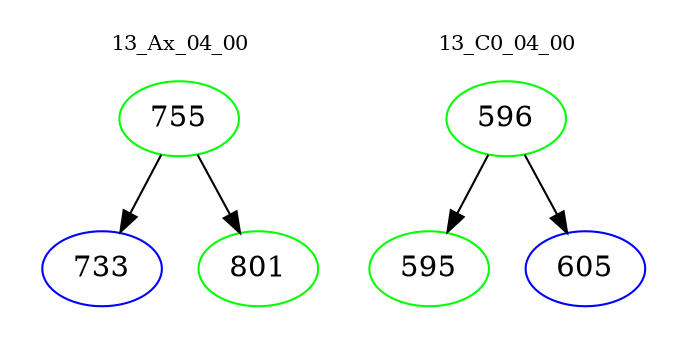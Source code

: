 digraph{
subgraph cluster_0 {
color = white
label = "13_Ax_04_00";
fontsize=10;
T0_755 [label="755", color="green"]
T0_755 -> T0_733 [color="black"]
T0_733 [label="733", color="blue"]
T0_755 -> T0_801 [color="black"]
T0_801 [label="801", color="green"]
}
subgraph cluster_1 {
color = white
label = "13_C0_04_00";
fontsize=10;
T1_596 [label="596", color="green"]
T1_596 -> T1_595 [color="black"]
T1_595 [label="595", color="green"]
T1_596 -> T1_605 [color="black"]
T1_605 [label="605", color="blue"]
}
}
